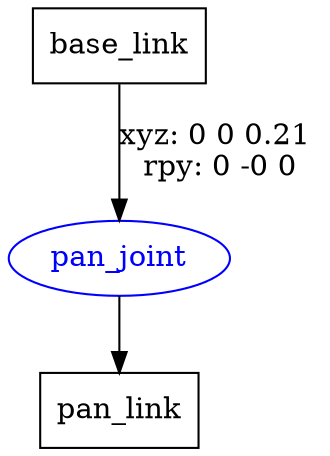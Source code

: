 digraph G {
node [shape=box];
"base_link" [label="base_link"];
"pan_link" [label="pan_link"];
node [shape=ellipse, color=blue, fontcolor=blue];
"base_link" -> "pan_joint" [label="xyz: 0 0 0.21 \nrpy: 0 -0 0"]
"pan_joint" -> "pan_link"
}
